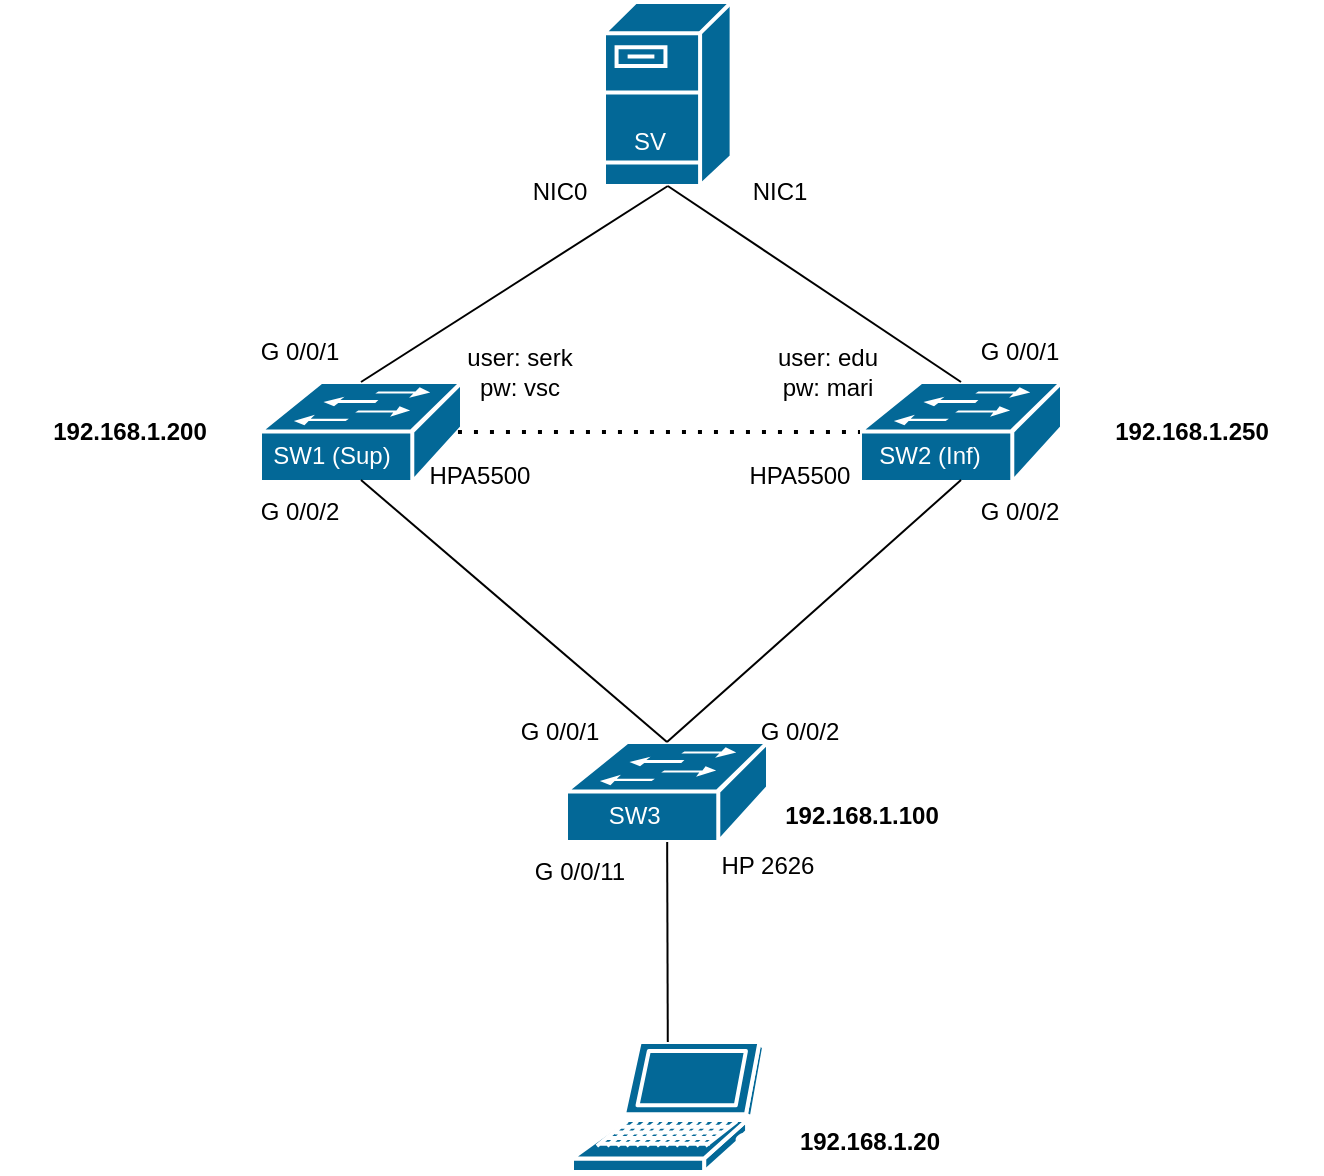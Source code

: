 <mxfile version="15.7.0" type="device"><diagram id="3_hVjAKR3BG_iCWY-KO3" name="Page-1"><mxGraphModel dx="1038" dy="579" grid="1" gridSize="10" guides="1" tooltips="1" connect="1" arrows="1" fold="1" page="1" pageScale="1" pageWidth="827" pageHeight="1169" math="0" shadow="0"><root><mxCell id="0"/><mxCell id="1" parent="0"/><mxCell id="qsTZRitt9O_mRz273cVT-1" value="" style="shape=mxgraph.cisco.switches.workgroup_switch;sketch=0;html=1;pointerEvents=1;dashed=0;fillColor=#036897;strokeColor=#ffffff;strokeWidth=2;verticalLabelPosition=bottom;verticalAlign=top;align=center;outlineConnect=0;" parent="1" vertex="1"><mxGeometry x="210" y="210" width="101" height="50" as="geometry"/></mxCell><mxCell id="qsTZRitt9O_mRz273cVT-2" value="" style="shape=mxgraph.cisco.switches.workgroup_switch;sketch=0;html=1;pointerEvents=1;dashed=0;fillColor=#036897;strokeColor=#ffffff;strokeWidth=2;verticalLabelPosition=bottom;verticalAlign=top;align=center;outlineConnect=0;" parent="1" vertex="1"><mxGeometry x="510" y="210" width="101" height="50" as="geometry"/></mxCell><mxCell id="qsTZRitt9O_mRz273cVT-3" value="" style="shape=mxgraph.cisco.switches.workgroup_switch;sketch=0;html=1;pointerEvents=1;dashed=0;fillColor=#036897;strokeColor=#ffffff;strokeWidth=2;verticalLabelPosition=bottom;verticalAlign=top;align=center;outlineConnect=0;" parent="1" vertex="1"><mxGeometry x="363" y="390" width="101" height="50" as="geometry"/></mxCell><mxCell id="qsTZRitt9O_mRz273cVT-4" value="" style="shape=mxgraph.cisco.servers.fileserver;sketch=0;html=1;pointerEvents=1;dashed=0;fillColor=#036897;strokeColor=#ffffff;strokeWidth=2;verticalLabelPosition=bottom;verticalAlign=top;align=center;outlineConnect=0;" parent="1" vertex="1"><mxGeometry x="382" y="20" width="63.81" height="92" as="geometry"/></mxCell><mxCell id="qsTZRitt9O_mRz273cVT-6" value="" style="shape=mxgraph.cisco.computers_and_peripherals.laptop;sketch=0;html=1;pointerEvents=1;dashed=0;fillColor=#036897;strokeColor=#ffffff;strokeWidth=2;verticalLabelPosition=bottom;verticalAlign=top;align=center;outlineConnect=0;" parent="1" vertex="1"><mxGeometry x="366" y="540" width="96" height="65" as="geometry"/></mxCell><mxCell id="qsTZRitt9O_mRz273cVT-8" value="" style="endArrow=none;html=1;rounded=0;exitX=0.5;exitY=0;exitDx=0;exitDy=0;exitPerimeter=0;entryX=0.5;entryY=1;entryDx=0;entryDy=0;entryPerimeter=0;" parent="1" source="qsTZRitt9O_mRz273cVT-1" target="qsTZRitt9O_mRz273cVT-4" edge="1"><mxGeometry width="50" height="50" relative="1" as="geometry"><mxPoint x="390" y="220" as="sourcePoint"/><mxPoint x="440" y="170" as="targetPoint"/></mxGeometry></mxCell><mxCell id="qsTZRitt9O_mRz273cVT-10" value="" style="endArrow=none;html=1;rounded=0;entryX=0.5;entryY=1;entryDx=0;entryDy=0;entryPerimeter=0;exitX=0.5;exitY=0;exitDx=0;exitDy=0;exitPerimeter=0;" parent="1" source="qsTZRitt9O_mRz273cVT-2" target="qsTZRitt9O_mRz273cVT-4" edge="1"><mxGeometry width="50" height="50" relative="1" as="geometry"><mxPoint x="390" y="220" as="sourcePoint"/><mxPoint x="440" y="170" as="targetPoint"/></mxGeometry></mxCell><mxCell id="qsTZRitt9O_mRz273cVT-11" value="" style="endArrow=none;html=1;rounded=0;exitX=0.5;exitY=0.98;exitDx=0;exitDy=0;exitPerimeter=0;entryX=0.5;entryY=0;entryDx=0;entryDy=0;entryPerimeter=0;" parent="1" source="qsTZRitt9O_mRz273cVT-1" target="qsTZRitt9O_mRz273cVT-3" edge="1"><mxGeometry width="50" height="50" relative="1" as="geometry"><mxPoint x="380" y="220" as="sourcePoint"/><mxPoint x="440" y="170" as="targetPoint"/></mxGeometry></mxCell><mxCell id="qsTZRitt9O_mRz273cVT-12" value="" style="endArrow=none;html=1;rounded=0;entryX=0.5;entryY=0.98;entryDx=0;entryDy=0;entryPerimeter=0;exitX=0.5;exitY=0;exitDx=0;exitDy=0;exitPerimeter=0;" parent="1" source="qsTZRitt9O_mRz273cVT-3" target="qsTZRitt9O_mRz273cVT-2" edge="1"><mxGeometry width="50" height="50" relative="1" as="geometry"><mxPoint x="390" y="220" as="sourcePoint"/><mxPoint x="440" y="170" as="targetPoint"/></mxGeometry></mxCell><mxCell id="qsTZRitt9O_mRz273cVT-13" value="" style="endArrow=none;dashed=1;html=1;dashPattern=1 3;strokeWidth=2;rounded=0;exitX=0.98;exitY=0.5;exitDx=0;exitDy=0;exitPerimeter=0;" parent="1" source="qsTZRitt9O_mRz273cVT-1" target="qsTZRitt9O_mRz273cVT-2" edge="1"><mxGeometry width="50" height="50" relative="1" as="geometry"><mxPoint x="390" y="220" as="sourcePoint"/><mxPoint x="440" y="170" as="targetPoint"/></mxGeometry></mxCell><mxCell id="qsTZRitt9O_mRz273cVT-15" value="" style="endArrow=none;html=1;rounded=0;" parent="1" source="qsTZRitt9O_mRz273cVT-3" target="qsTZRitt9O_mRz273cVT-6" edge="1"><mxGeometry width="50" height="50" relative="1" as="geometry"><mxPoint x="390" y="420" as="sourcePoint"/><mxPoint x="440" y="370" as="targetPoint"/></mxGeometry></mxCell><mxCell id="qsTZRitt9O_mRz273cVT-17" value="NIC0" style="text;html=1;strokeColor=none;fillColor=none;align=center;verticalAlign=middle;whiteSpace=wrap;rounded=0;" parent="1" vertex="1"><mxGeometry x="330" y="100" width="60" height="30" as="geometry"/></mxCell><mxCell id="qsTZRitt9O_mRz273cVT-18" value="NIC1" style="text;html=1;strokeColor=none;fillColor=none;align=center;verticalAlign=middle;whiteSpace=wrap;rounded=0;" parent="1" vertex="1"><mxGeometry x="440" y="100" width="60" height="30" as="geometry"/></mxCell><mxCell id="qsTZRitt9O_mRz273cVT-19" value="G 0/0/1" style="text;html=1;strokeColor=none;fillColor=none;align=center;verticalAlign=middle;whiteSpace=wrap;rounded=0;" parent="1" vertex="1"><mxGeometry x="200" y="180" width="60" height="30" as="geometry"/></mxCell><mxCell id="qsTZRitt9O_mRz273cVT-20" value="G 0/0/1" style="text;html=1;strokeColor=none;fillColor=none;align=center;verticalAlign=middle;whiteSpace=wrap;rounded=0;" parent="1" vertex="1"><mxGeometry x="560" y="180" width="60" height="30" as="geometry"/></mxCell><mxCell id="qsTZRitt9O_mRz273cVT-21" value="G 0/0/2" style="text;html=1;strokeColor=none;fillColor=none;align=center;verticalAlign=middle;whiteSpace=wrap;rounded=0;" parent="1" vertex="1"><mxGeometry x="200" y="260" width="60" height="30" as="geometry"/></mxCell><mxCell id="qsTZRitt9O_mRz273cVT-22" value="G 0/0/2" style="text;html=1;strokeColor=none;fillColor=none;align=center;verticalAlign=middle;whiteSpace=wrap;rounded=0;" parent="1" vertex="1"><mxGeometry x="560" y="260" width="60" height="30" as="geometry"/></mxCell><mxCell id="qsTZRitt9O_mRz273cVT-23" value="G 0/0/1" style="text;html=1;strokeColor=none;fillColor=none;align=center;verticalAlign=middle;whiteSpace=wrap;rounded=0;" parent="1" vertex="1"><mxGeometry x="330" y="370" width="60" height="30" as="geometry"/></mxCell><mxCell id="qsTZRitt9O_mRz273cVT-24" value="G 0/0/2" style="text;html=1;strokeColor=none;fillColor=none;align=center;verticalAlign=middle;whiteSpace=wrap;rounded=0;" parent="1" vertex="1"><mxGeometry x="450" y="370" width="60" height="30" as="geometry"/></mxCell><mxCell id="qsTZRitt9O_mRz273cVT-25" value="G 0/0/11" style="text;html=1;strokeColor=none;fillColor=none;align=center;verticalAlign=middle;whiteSpace=wrap;rounded=0;" parent="1" vertex="1"><mxGeometry x="340" y="440" width="60" height="30" as="geometry"/></mxCell><mxCell id="qsTZRitt9O_mRz273cVT-26" value="&lt;b&gt;192.168.1.250&lt;br&gt;&lt;/b&gt;" style="text;html=1;strokeColor=none;fillColor=none;align=center;verticalAlign=middle;whiteSpace=wrap;rounded=0;" parent="1" vertex="1"><mxGeometry x="611" y="220" width="130" height="30" as="geometry"/></mxCell><mxCell id="qsTZRitt9O_mRz273cVT-28" value="&lt;b&gt;192.168.1.200&lt;/b&gt;" style="text;html=1;strokeColor=none;fillColor=none;align=center;verticalAlign=middle;whiteSpace=wrap;rounded=0;" parent="1" vertex="1"><mxGeometry x="80" y="220" width="130" height="30" as="geometry"/></mxCell><mxCell id="qsTZRitt9O_mRz273cVT-30" style="edgeStyle=orthogonalEdgeStyle;rounded=0;orthogonalLoop=1;jettySize=auto;html=1;exitX=0.5;exitY=1;exitDx=0;exitDy=0;" parent="1" source="qsTZRitt9O_mRz273cVT-28" target="qsTZRitt9O_mRz273cVT-28" edge="1"><mxGeometry relative="1" as="geometry"/></mxCell><mxCell id="qsTZRitt9O_mRz273cVT-31" value="&lt;font color=&quot;#ffffff&quot;&gt;SW1 (Sup)&lt;/font&gt;" style="text;html=1;strokeColor=none;fillColor=none;align=center;verticalAlign=middle;whiteSpace=wrap;rounded=0;" parent="1" vertex="1"><mxGeometry x="211" y="237" width="70" height="20" as="geometry"/></mxCell><mxCell id="qsTZRitt9O_mRz273cVT-32" value="&lt;font color=&quot;#ffffff&quot;&gt;SW2 (Inf)&lt;/font&gt;" style="text;html=1;strokeColor=none;fillColor=none;align=center;verticalAlign=middle;whiteSpace=wrap;rounded=0;" parent="1" vertex="1"><mxGeometry x="510" y="237" width="70" height="20" as="geometry"/></mxCell><mxCell id="qsTZRitt9O_mRz273cVT-33" value="&lt;font color=&quot;#000000&quot;&gt;HPA5500&lt;/font&gt;" style="text;html=1;strokeColor=none;fillColor=none;align=center;verticalAlign=middle;whiteSpace=wrap;rounded=0;fontColor=#FFFFFF;" parent="1" vertex="1"><mxGeometry x="290" y="242" width="60" height="30" as="geometry"/></mxCell><mxCell id="qsTZRitt9O_mRz273cVT-34" value="&lt;font color=&quot;#000000&quot;&gt;HPA5500&lt;/font&gt;" style="text;html=1;strokeColor=none;fillColor=none;align=center;verticalAlign=middle;whiteSpace=wrap;rounded=0;fontColor=#FFFFFF;" parent="1" vertex="1"><mxGeometry x="450" y="242" width="60" height="30" as="geometry"/></mxCell><mxCell id="qsTZRitt9O_mRz273cVT-35" value="&lt;font color=&quot;#ffffff&quot;&gt;SW3&amp;nbsp;&lt;/font&gt;" style="text;html=1;strokeColor=none;fillColor=none;align=center;verticalAlign=middle;whiteSpace=wrap;rounded=0;" parent="1" vertex="1"><mxGeometry x="364" y="417" width="70" height="20" as="geometry"/></mxCell><mxCell id="qsTZRitt9O_mRz273cVT-36" value="&lt;font color=&quot;#000000&quot;&gt;HP 2626&lt;/font&gt;" style="text;html=1;strokeColor=none;fillColor=none;align=center;verticalAlign=middle;whiteSpace=wrap;rounded=0;fontColor=#FFFFFF;" parent="1" vertex="1"><mxGeometry x="434" y="437" width="60" height="30" as="geometry"/></mxCell><mxCell id="qsTZRitt9O_mRz273cVT-39" value="&lt;font color=&quot;#ffffff&quot;&gt;SV&lt;/font&gt;" style="text;html=1;strokeColor=none;fillColor=none;align=center;verticalAlign=middle;whiteSpace=wrap;rounded=0;" parent="1" vertex="1"><mxGeometry x="370" y="80" width="70" height="20" as="geometry"/></mxCell><mxCell id="REqjiyqOwujxJvuHEKtk-1" value="&lt;b&gt;192.168.1.20&lt;br&gt;&lt;/b&gt;" style="text;html=1;strokeColor=none;fillColor=none;align=center;verticalAlign=middle;whiteSpace=wrap;rounded=0;" parent="1" vertex="1"><mxGeometry x="450" y="575" width="130" height="30" as="geometry"/></mxCell><mxCell id="REqjiyqOwujxJvuHEKtk-2" value="&lt;b&gt;192.168.1.100&lt;br&gt;&lt;/b&gt;" style="text;html=1;strokeColor=none;fillColor=none;align=center;verticalAlign=middle;whiteSpace=wrap;rounded=0;" parent="1" vertex="1"><mxGeometry x="445.81" y="412" width="130" height="30" as="geometry"/></mxCell><mxCell id="qACAYwGb_EUdIR8ZZgvA-1" value="user: serk&lt;br&gt;pw: vsc" style="text;html=1;strokeColor=none;fillColor=none;align=center;verticalAlign=middle;whiteSpace=wrap;rounded=0;" vertex="1" parent="1"><mxGeometry x="310" y="190" width="60" height="30" as="geometry"/></mxCell><mxCell id="qACAYwGb_EUdIR8ZZgvA-2" value="user: edu&lt;br&gt;pw: mari" style="text;html=1;strokeColor=none;fillColor=none;align=center;verticalAlign=middle;whiteSpace=wrap;rounded=0;" vertex="1" parent="1"><mxGeometry x="464" y="190" width="60" height="30" as="geometry"/></mxCell></root></mxGraphModel></diagram></mxfile>